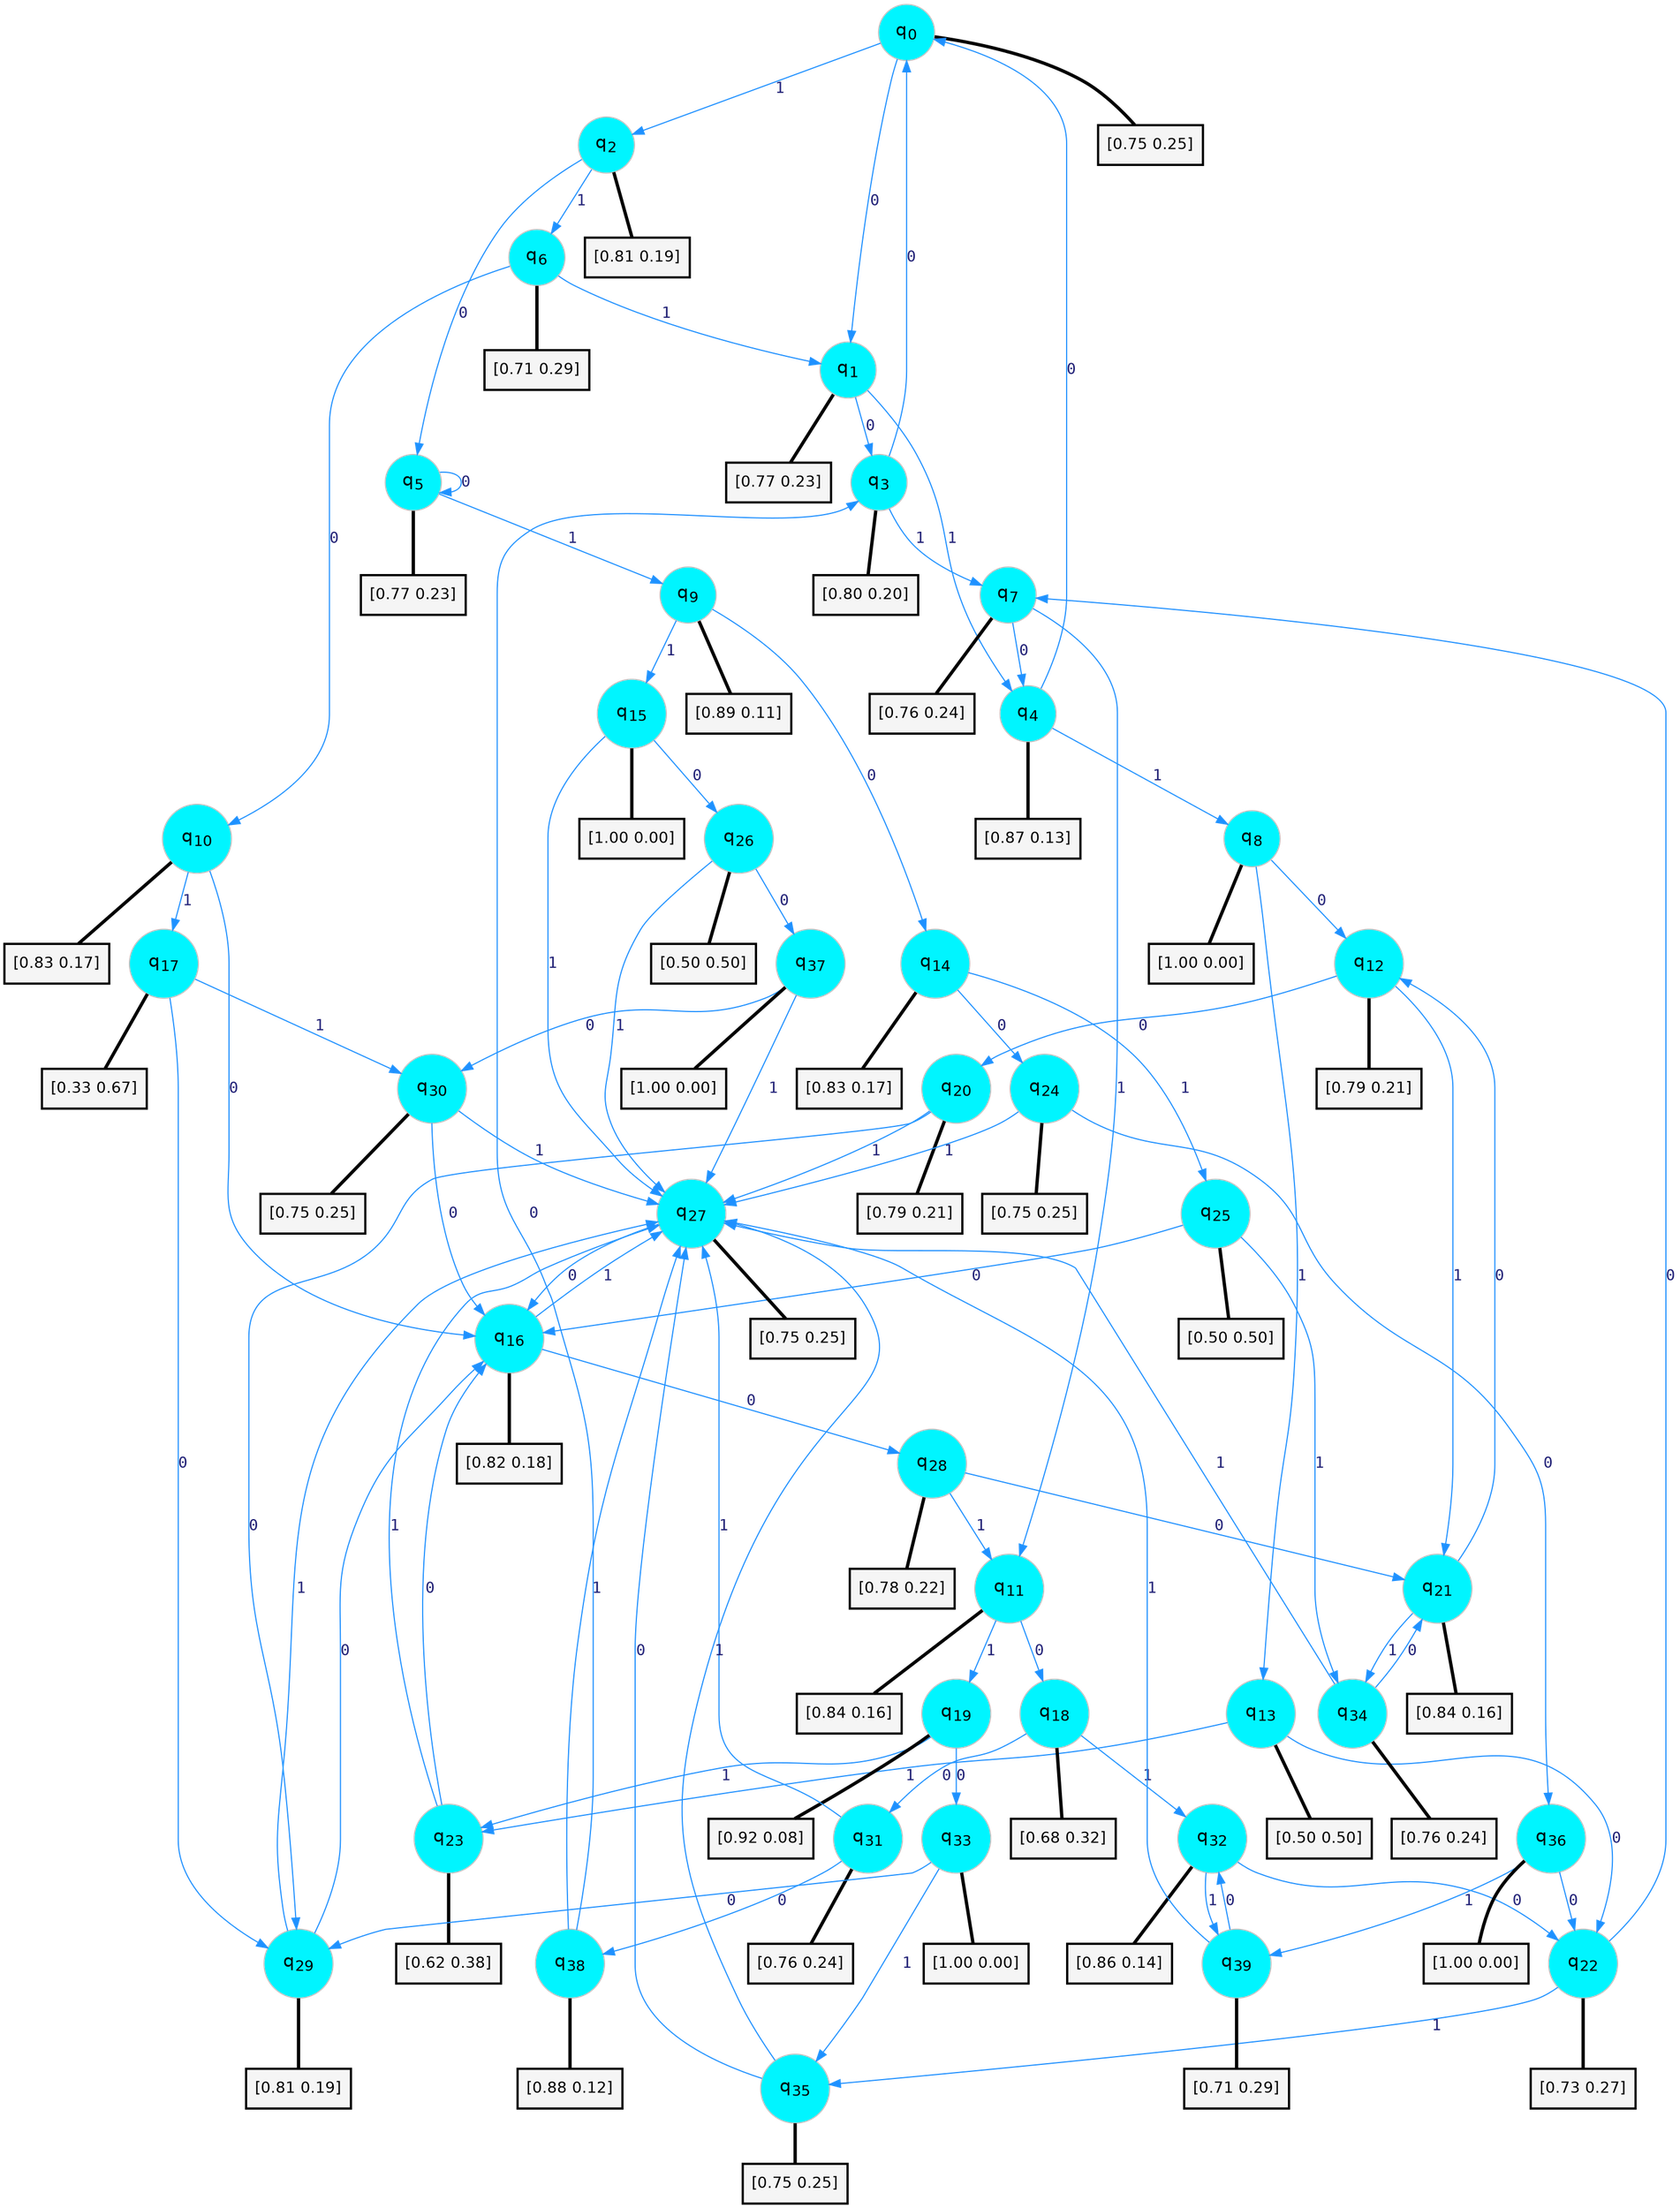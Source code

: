 digraph G {
graph [
bgcolor=transparent, dpi=300, rankdir=TD, size="40,25"];
node [
color=gray, fillcolor=turquoise1, fontcolor=black, fontname=Helvetica, fontsize=16, fontweight=bold, shape=circle, style=filled];
edge [
arrowsize=1, color=dodgerblue1, fontcolor=midnightblue, fontname=courier, fontweight=bold, penwidth=1, style=solid, weight=20];
0[label=<q<SUB>0</SUB>>];
1[label=<q<SUB>1</SUB>>];
2[label=<q<SUB>2</SUB>>];
3[label=<q<SUB>3</SUB>>];
4[label=<q<SUB>4</SUB>>];
5[label=<q<SUB>5</SUB>>];
6[label=<q<SUB>6</SUB>>];
7[label=<q<SUB>7</SUB>>];
8[label=<q<SUB>8</SUB>>];
9[label=<q<SUB>9</SUB>>];
10[label=<q<SUB>10</SUB>>];
11[label=<q<SUB>11</SUB>>];
12[label=<q<SUB>12</SUB>>];
13[label=<q<SUB>13</SUB>>];
14[label=<q<SUB>14</SUB>>];
15[label=<q<SUB>15</SUB>>];
16[label=<q<SUB>16</SUB>>];
17[label=<q<SUB>17</SUB>>];
18[label=<q<SUB>18</SUB>>];
19[label=<q<SUB>19</SUB>>];
20[label=<q<SUB>20</SUB>>];
21[label=<q<SUB>21</SUB>>];
22[label=<q<SUB>22</SUB>>];
23[label=<q<SUB>23</SUB>>];
24[label=<q<SUB>24</SUB>>];
25[label=<q<SUB>25</SUB>>];
26[label=<q<SUB>26</SUB>>];
27[label=<q<SUB>27</SUB>>];
28[label=<q<SUB>28</SUB>>];
29[label=<q<SUB>29</SUB>>];
30[label=<q<SUB>30</SUB>>];
31[label=<q<SUB>31</SUB>>];
32[label=<q<SUB>32</SUB>>];
33[label=<q<SUB>33</SUB>>];
34[label=<q<SUB>34</SUB>>];
35[label=<q<SUB>35</SUB>>];
36[label=<q<SUB>36</SUB>>];
37[label=<q<SUB>37</SUB>>];
38[label=<q<SUB>38</SUB>>];
39[label=<q<SUB>39</SUB>>];
40[label="[0.75 0.25]", shape=box,fontcolor=black, fontname=Helvetica, fontsize=14, penwidth=2, fillcolor=whitesmoke,color=black];
41[label="[0.77 0.23]", shape=box,fontcolor=black, fontname=Helvetica, fontsize=14, penwidth=2, fillcolor=whitesmoke,color=black];
42[label="[0.81 0.19]", shape=box,fontcolor=black, fontname=Helvetica, fontsize=14, penwidth=2, fillcolor=whitesmoke,color=black];
43[label="[0.80 0.20]", shape=box,fontcolor=black, fontname=Helvetica, fontsize=14, penwidth=2, fillcolor=whitesmoke,color=black];
44[label="[0.87 0.13]", shape=box,fontcolor=black, fontname=Helvetica, fontsize=14, penwidth=2, fillcolor=whitesmoke,color=black];
45[label="[0.77 0.23]", shape=box,fontcolor=black, fontname=Helvetica, fontsize=14, penwidth=2, fillcolor=whitesmoke,color=black];
46[label="[0.71 0.29]", shape=box,fontcolor=black, fontname=Helvetica, fontsize=14, penwidth=2, fillcolor=whitesmoke,color=black];
47[label="[0.76 0.24]", shape=box,fontcolor=black, fontname=Helvetica, fontsize=14, penwidth=2, fillcolor=whitesmoke,color=black];
48[label="[1.00 0.00]", shape=box,fontcolor=black, fontname=Helvetica, fontsize=14, penwidth=2, fillcolor=whitesmoke,color=black];
49[label="[0.89 0.11]", shape=box,fontcolor=black, fontname=Helvetica, fontsize=14, penwidth=2, fillcolor=whitesmoke,color=black];
50[label="[0.83 0.17]", shape=box,fontcolor=black, fontname=Helvetica, fontsize=14, penwidth=2, fillcolor=whitesmoke,color=black];
51[label="[0.84 0.16]", shape=box,fontcolor=black, fontname=Helvetica, fontsize=14, penwidth=2, fillcolor=whitesmoke,color=black];
52[label="[0.79 0.21]", shape=box,fontcolor=black, fontname=Helvetica, fontsize=14, penwidth=2, fillcolor=whitesmoke,color=black];
53[label="[0.50 0.50]", shape=box,fontcolor=black, fontname=Helvetica, fontsize=14, penwidth=2, fillcolor=whitesmoke,color=black];
54[label="[0.83 0.17]", shape=box,fontcolor=black, fontname=Helvetica, fontsize=14, penwidth=2, fillcolor=whitesmoke,color=black];
55[label="[1.00 0.00]", shape=box,fontcolor=black, fontname=Helvetica, fontsize=14, penwidth=2, fillcolor=whitesmoke,color=black];
56[label="[0.82 0.18]", shape=box,fontcolor=black, fontname=Helvetica, fontsize=14, penwidth=2, fillcolor=whitesmoke,color=black];
57[label="[0.33 0.67]", shape=box,fontcolor=black, fontname=Helvetica, fontsize=14, penwidth=2, fillcolor=whitesmoke,color=black];
58[label="[0.68 0.32]", shape=box,fontcolor=black, fontname=Helvetica, fontsize=14, penwidth=2, fillcolor=whitesmoke,color=black];
59[label="[0.92 0.08]", shape=box,fontcolor=black, fontname=Helvetica, fontsize=14, penwidth=2, fillcolor=whitesmoke,color=black];
60[label="[0.79 0.21]", shape=box,fontcolor=black, fontname=Helvetica, fontsize=14, penwidth=2, fillcolor=whitesmoke,color=black];
61[label="[0.84 0.16]", shape=box,fontcolor=black, fontname=Helvetica, fontsize=14, penwidth=2, fillcolor=whitesmoke,color=black];
62[label="[0.73 0.27]", shape=box,fontcolor=black, fontname=Helvetica, fontsize=14, penwidth=2, fillcolor=whitesmoke,color=black];
63[label="[0.62 0.38]", shape=box,fontcolor=black, fontname=Helvetica, fontsize=14, penwidth=2, fillcolor=whitesmoke,color=black];
64[label="[0.75 0.25]", shape=box,fontcolor=black, fontname=Helvetica, fontsize=14, penwidth=2, fillcolor=whitesmoke,color=black];
65[label="[0.50 0.50]", shape=box,fontcolor=black, fontname=Helvetica, fontsize=14, penwidth=2, fillcolor=whitesmoke,color=black];
66[label="[0.50 0.50]", shape=box,fontcolor=black, fontname=Helvetica, fontsize=14, penwidth=2, fillcolor=whitesmoke,color=black];
67[label="[0.75 0.25]", shape=box,fontcolor=black, fontname=Helvetica, fontsize=14, penwidth=2, fillcolor=whitesmoke,color=black];
68[label="[0.78 0.22]", shape=box,fontcolor=black, fontname=Helvetica, fontsize=14, penwidth=2, fillcolor=whitesmoke,color=black];
69[label="[0.81 0.19]", shape=box,fontcolor=black, fontname=Helvetica, fontsize=14, penwidth=2, fillcolor=whitesmoke,color=black];
70[label="[0.75 0.25]", shape=box,fontcolor=black, fontname=Helvetica, fontsize=14, penwidth=2, fillcolor=whitesmoke,color=black];
71[label="[0.76 0.24]", shape=box,fontcolor=black, fontname=Helvetica, fontsize=14, penwidth=2, fillcolor=whitesmoke,color=black];
72[label="[0.86 0.14]", shape=box,fontcolor=black, fontname=Helvetica, fontsize=14, penwidth=2, fillcolor=whitesmoke,color=black];
73[label="[1.00 0.00]", shape=box,fontcolor=black, fontname=Helvetica, fontsize=14, penwidth=2, fillcolor=whitesmoke,color=black];
74[label="[0.76 0.24]", shape=box,fontcolor=black, fontname=Helvetica, fontsize=14, penwidth=2, fillcolor=whitesmoke,color=black];
75[label="[0.75 0.25]", shape=box,fontcolor=black, fontname=Helvetica, fontsize=14, penwidth=2, fillcolor=whitesmoke,color=black];
76[label="[1.00 0.00]", shape=box,fontcolor=black, fontname=Helvetica, fontsize=14, penwidth=2, fillcolor=whitesmoke,color=black];
77[label="[1.00 0.00]", shape=box,fontcolor=black, fontname=Helvetica, fontsize=14, penwidth=2, fillcolor=whitesmoke,color=black];
78[label="[0.88 0.12]", shape=box,fontcolor=black, fontname=Helvetica, fontsize=14, penwidth=2, fillcolor=whitesmoke,color=black];
79[label="[0.71 0.29]", shape=box,fontcolor=black, fontname=Helvetica, fontsize=14, penwidth=2, fillcolor=whitesmoke,color=black];
0->1 [label=0];
0->2 [label=1];
0->40 [arrowhead=none, penwidth=3,color=black];
1->3 [label=0];
1->4 [label=1];
1->41 [arrowhead=none, penwidth=3,color=black];
2->5 [label=0];
2->6 [label=1];
2->42 [arrowhead=none, penwidth=3,color=black];
3->0 [label=0];
3->7 [label=1];
3->43 [arrowhead=none, penwidth=3,color=black];
4->0 [label=0];
4->8 [label=1];
4->44 [arrowhead=none, penwidth=3,color=black];
5->5 [label=0];
5->9 [label=1];
5->45 [arrowhead=none, penwidth=3,color=black];
6->10 [label=0];
6->1 [label=1];
6->46 [arrowhead=none, penwidth=3,color=black];
7->4 [label=0];
7->11 [label=1];
7->47 [arrowhead=none, penwidth=3,color=black];
8->12 [label=0];
8->13 [label=1];
8->48 [arrowhead=none, penwidth=3,color=black];
9->14 [label=0];
9->15 [label=1];
9->49 [arrowhead=none, penwidth=3,color=black];
10->16 [label=0];
10->17 [label=1];
10->50 [arrowhead=none, penwidth=3,color=black];
11->18 [label=0];
11->19 [label=1];
11->51 [arrowhead=none, penwidth=3,color=black];
12->20 [label=0];
12->21 [label=1];
12->52 [arrowhead=none, penwidth=3,color=black];
13->22 [label=0];
13->23 [label=1];
13->53 [arrowhead=none, penwidth=3,color=black];
14->24 [label=0];
14->25 [label=1];
14->54 [arrowhead=none, penwidth=3,color=black];
15->26 [label=0];
15->27 [label=1];
15->55 [arrowhead=none, penwidth=3,color=black];
16->28 [label=0];
16->27 [label=1];
16->56 [arrowhead=none, penwidth=3,color=black];
17->29 [label=0];
17->30 [label=1];
17->57 [arrowhead=none, penwidth=3,color=black];
18->31 [label=0];
18->32 [label=1];
18->58 [arrowhead=none, penwidth=3,color=black];
19->33 [label=0];
19->23 [label=1];
19->59 [arrowhead=none, penwidth=3,color=black];
20->29 [label=0];
20->27 [label=1];
20->60 [arrowhead=none, penwidth=3,color=black];
21->12 [label=0];
21->34 [label=1];
21->61 [arrowhead=none, penwidth=3,color=black];
22->7 [label=0];
22->35 [label=1];
22->62 [arrowhead=none, penwidth=3,color=black];
23->16 [label=0];
23->27 [label=1];
23->63 [arrowhead=none, penwidth=3,color=black];
24->36 [label=0];
24->27 [label=1];
24->64 [arrowhead=none, penwidth=3,color=black];
25->16 [label=0];
25->34 [label=1];
25->65 [arrowhead=none, penwidth=3,color=black];
26->37 [label=0];
26->27 [label=1];
26->66 [arrowhead=none, penwidth=3,color=black];
27->16 [label=0];
27->67 [arrowhead=none, penwidth=3,color=black];
28->21 [label=0];
28->11 [label=1];
28->68 [arrowhead=none, penwidth=3,color=black];
29->16 [label=0];
29->27 [label=1];
29->69 [arrowhead=none, penwidth=3,color=black];
30->16 [label=0];
30->27 [label=1];
30->70 [arrowhead=none, penwidth=3,color=black];
31->38 [label=0];
31->27 [label=1];
31->71 [arrowhead=none, penwidth=3,color=black];
32->22 [label=0];
32->39 [label=1];
32->72 [arrowhead=none, penwidth=3,color=black];
33->29 [label=0];
33->35 [label=1];
33->73 [arrowhead=none, penwidth=3,color=black];
34->21 [label=0];
34->27 [label=1];
34->74 [arrowhead=none, penwidth=3,color=black];
35->27 [label=0];
35->27 [label=1];
35->75 [arrowhead=none, penwidth=3,color=black];
36->22 [label=0];
36->39 [label=1];
36->76 [arrowhead=none, penwidth=3,color=black];
37->30 [label=0];
37->27 [label=1];
37->77 [arrowhead=none, penwidth=3,color=black];
38->3 [label=0];
38->27 [label=1];
38->78 [arrowhead=none, penwidth=3,color=black];
39->32 [label=0];
39->27 [label=1];
39->79 [arrowhead=none, penwidth=3,color=black];
}
